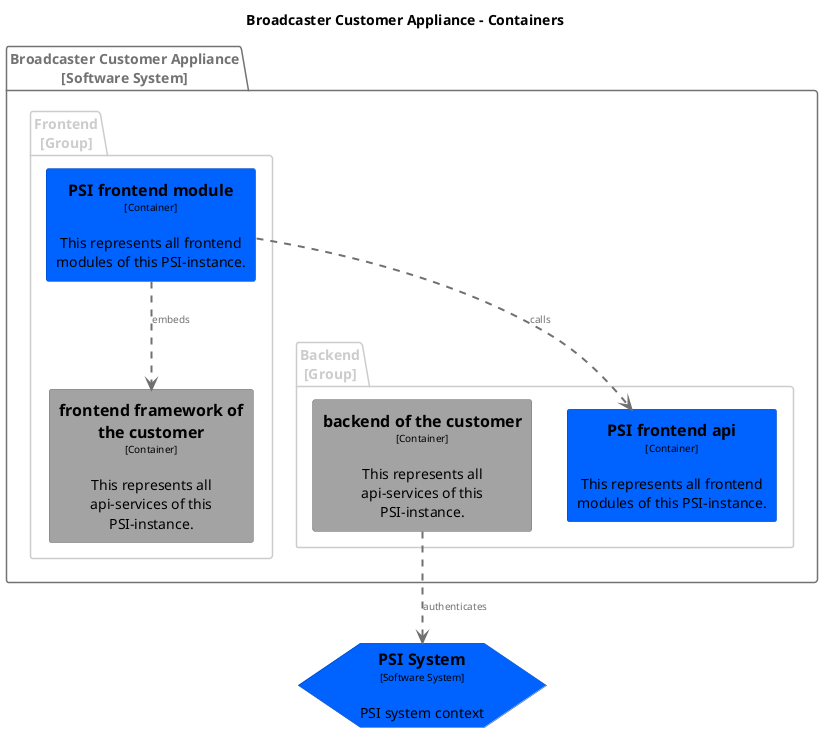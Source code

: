 @startuml
set separator none
title Broadcaster Customer Appliance - Containers

top to bottom direction

skinparam {
  shadowing false
  arrowFontSize 10
  defaultTextAlignment center
  wrapWidth 200
  maxMessageSize 100
}

hide stereotype

skinparam hexagon<<PSISystem>> {
  BackgroundColor #0062ff
  FontColor #000000
  BorderColor #0044b2
}
skinparam rectangle<<BroadcasterCustomerAppliance.PSIfrontendapi>> {
  BackgroundColor #0062ff
  FontColor #000000
  BorderColor #0044b2
}
skinparam rectangle<<BroadcasterCustomerAppliance.PSIfrontendmodule>> {
  BackgroundColor #0062ff
  FontColor #000000
  BorderColor #0044b2
}
skinparam rectangle<<BroadcasterCustomerAppliance.backendofthecustomer>> {
  BackgroundColor #a3a3a3
  FontColor #000000
  BorderColor #727272
}
skinparam rectangle<<BroadcasterCustomerAppliance.frontendframeworkofthecustomer>> {
  BackgroundColor #a3a3a3
  FontColor #000000
  BorderColor #727272
}

hexagon "==PSI System\n<size:10>[Software System]</size>\n\nPSI system context" <<PSISystem>> as PSISystem

package "Broadcaster Customer Appliance\n[Software System]" <<BroadcasterCustomerAppliance>> {
  skinparam PackageBorderColor<<BroadcasterCustomerAppliance>> #727272
  skinparam PackageFontColor<<BroadcasterCustomerAppliance>> #727272

  package "Backend\n[Group]" <<group>> {
    skinparam PackageBorderColor<<group>> #cccccc
    skinparam PackageFontColor<<group>> #cccccc

    rectangle "==PSI frontend api\n<size:10>[Container]</size>\n\nThis represents all frontend modules of this PSI-instance." <<BroadcasterCustomerAppliance.PSIfrontendapi>> as BroadcasterCustomerAppliance.PSIfrontendapi
    rectangle "==backend of the customer\n<size:10>[Container]</size>\n\nThis represents all api-services of this PSI-instance." <<BroadcasterCustomerAppliance.backendofthecustomer>> as BroadcasterCustomerAppliance.backendofthecustomer
  }

  package "Frontend\n[Group]" <<group>> {
    skinparam PackageBorderColor<<group>> #cccccc
    skinparam PackageFontColor<<group>> #cccccc

    rectangle "==PSI frontend module\n<size:10>[Container]</size>\n\nThis represents all frontend modules of this PSI-instance." <<BroadcasterCustomerAppliance.PSIfrontendmodule>> as BroadcasterCustomerAppliance.PSIfrontendmodule
    rectangle "==frontend framework of the customer\n<size:10>[Container]</size>\n\nThis represents all api-services of this PSI-instance." <<BroadcasterCustomerAppliance.frontendframeworkofthecustomer>> as BroadcasterCustomerAppliance.frontendframeworkofthecustomer
  }

}

BroadcasterCustomerAppliance.PSIfrontendmodule .[#707070,thickness=2].> BroadcasterCustomerAppliance.frontendframeworkofthecustomer : "<color:#707070>embeds"
BroadcasterCustomerAppliance.PSIfrontendmodule .[#707070,thickness=2].> BroadcasterCustomerAppliance.PSIfrontendapi : "<color:#707070>calls"
BroadcasterCustomerAppliance.backendofthecustomer .[#707070,thickness=2].> PSISystem : "<color:#707070>authenticates"
@enduml